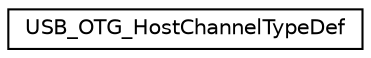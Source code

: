 digraph "Graphical Class Hierarchy"
{
 // LATEX_PDF_SIZE
  edge [fontname="Helvetica",fontsize="10",labelfontname="Helvetica",labelfontsize="10"];
  node [fontname="Helvetica",fontsize="10",shape=record];
  rankdir="LR";
  Node0 [label="USB_OTG_HostChannelTypeDef",height=0.2,width=0.4,color="black", fillcolor="white", style="filled",URL="$struct_u_s_b___o_t_g___host_channel_type_def.html",tooltip="USB_OTG_Host_Channel_Specific_Registers."];
}
